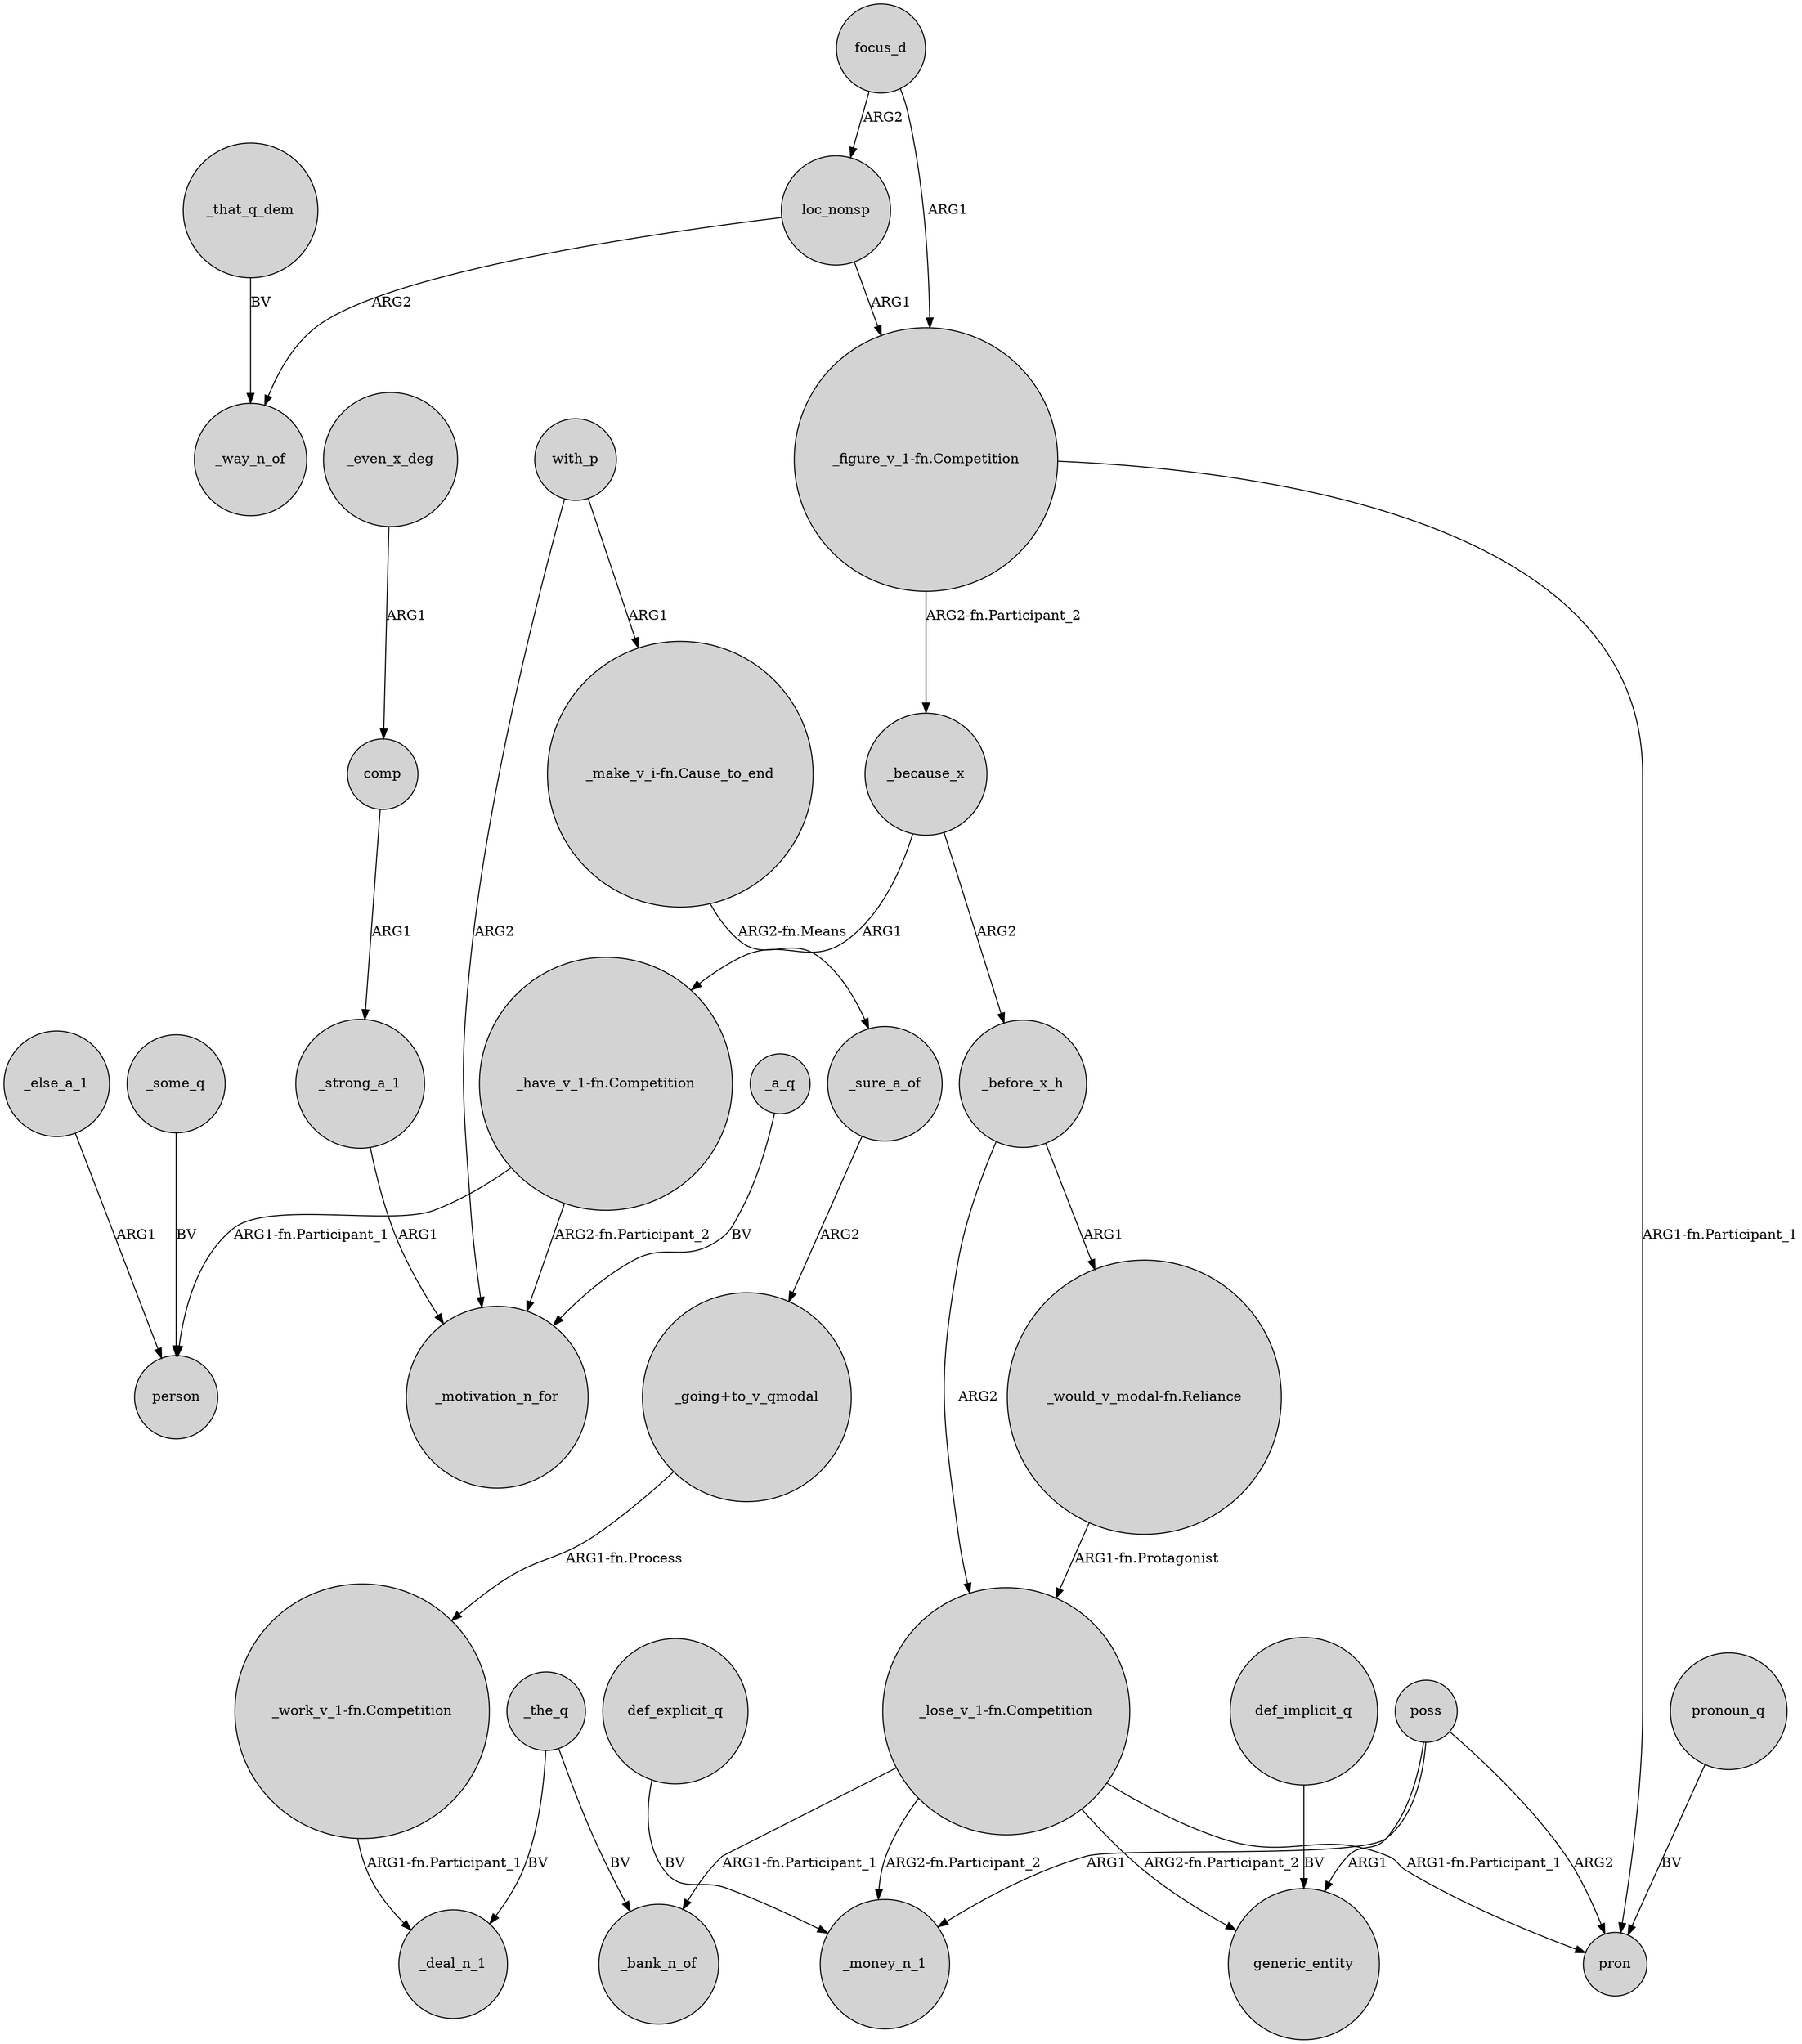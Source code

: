 digraph {
	node [shape=circle style=filled]
	loc_nonsp -> _way_n_of [label=ARG2]
	_some_q -> person [label=BV]
	"_have_v_1-fn.Competition" -> _motivation_n_for [label="ARG2-fn.Participant_2"]
	"_make_v_i-fn.Cause_to_end" -> _sure_a_of [label="ARG2-fn.Means"]
	"_have_v_1-fn.Competition" -> person [label="ARG1-fn.Participant_1"]
	_the_q -> _bank_n_of [label=BV]
	_the_q -> _deal_n_1 [label=BV]
	_strong_a_1 -> _motivation_n_for [label=ARG1]
	_sure_a_of -> "_going+to_v_qmodal" [label=ARG2]
	_before_x_h -> "_lose_v_1-fn.Competition" [label=ARG2]
	"_figure_v_1-fn.Competition" -> _because_x [label="ARG2-fn.Participant_2"]
	focus_d -> loc_nonsp [label=ARG2]
	"_figure_v_1-fn.Competition" -> pron [label="ARG1-fn.Participant_1"]
	"_work_v_1-fn.Competition" -> _deal_n_1 [label="ARG1-fn.Participant_1"]
	def_explicit_q -> _money_n_1 [label=BV]
	comp -> _strong_a_1 [label=ARG1]
	poss -> generic_entity [label=ARG1]
	"_going+to_v_qmodal" -> "_work_v_1-fn.Competition" [label="ARG1-fn.Process"]
	pronoun_q -> pron [label=BV]
	_else_a_1 -> person [label=ARG1]
	poss -> pron [label=ARG2]
	loc_nonsp -> "_figure_v_1-fn.Competition" [label=ARG1]
	"_lose_v_1-fn.Competition" -> pron [label="ARG1-fn.Participant_1"]
	_a_q -> _motivation_n_for [label=BV]
	"_lose_v_1-fn.Competition" -> generic_entity [label="ARG2-fn.Participant_2"]
	_because_x -> "_have_v_1-fn.Competition" [label=ARG1]
	def_implicit_q -> generic_entity [label=BV]
	_that_q_dem -> _way_n_of [label=BV]
	focus_d -> "_figure_v_1-fn.Competition" [label=ARG1]
	poss -> _money_n_1 [label=ARG1]
	with_p -> "_make_v_i-fn.Cause_to_end" [label=ARG1]
	_because_x -> _before_x_h [label=ARG2]
	_before_x_h -> "_would_v_modal-fn.Reliance" [label=ARG1]
	with_p -> _motivation_n_for [label=ARG2]
	"_lose_v_1-fn.Competition" -> _money_n_1 [label="ARG2-fn.Participant_2"]
	"_lose_v_1-fn.Competition" -> _bank_n_of [label="ARG1-fn.Participant_1"]
	_even_x_deg -> comp [label=ARG1]
	"_would_v_modal-fn.Reliance" -> "_lose_v_1-fn.Competition" [label="ARG1-fn.Protagonist"]
}
